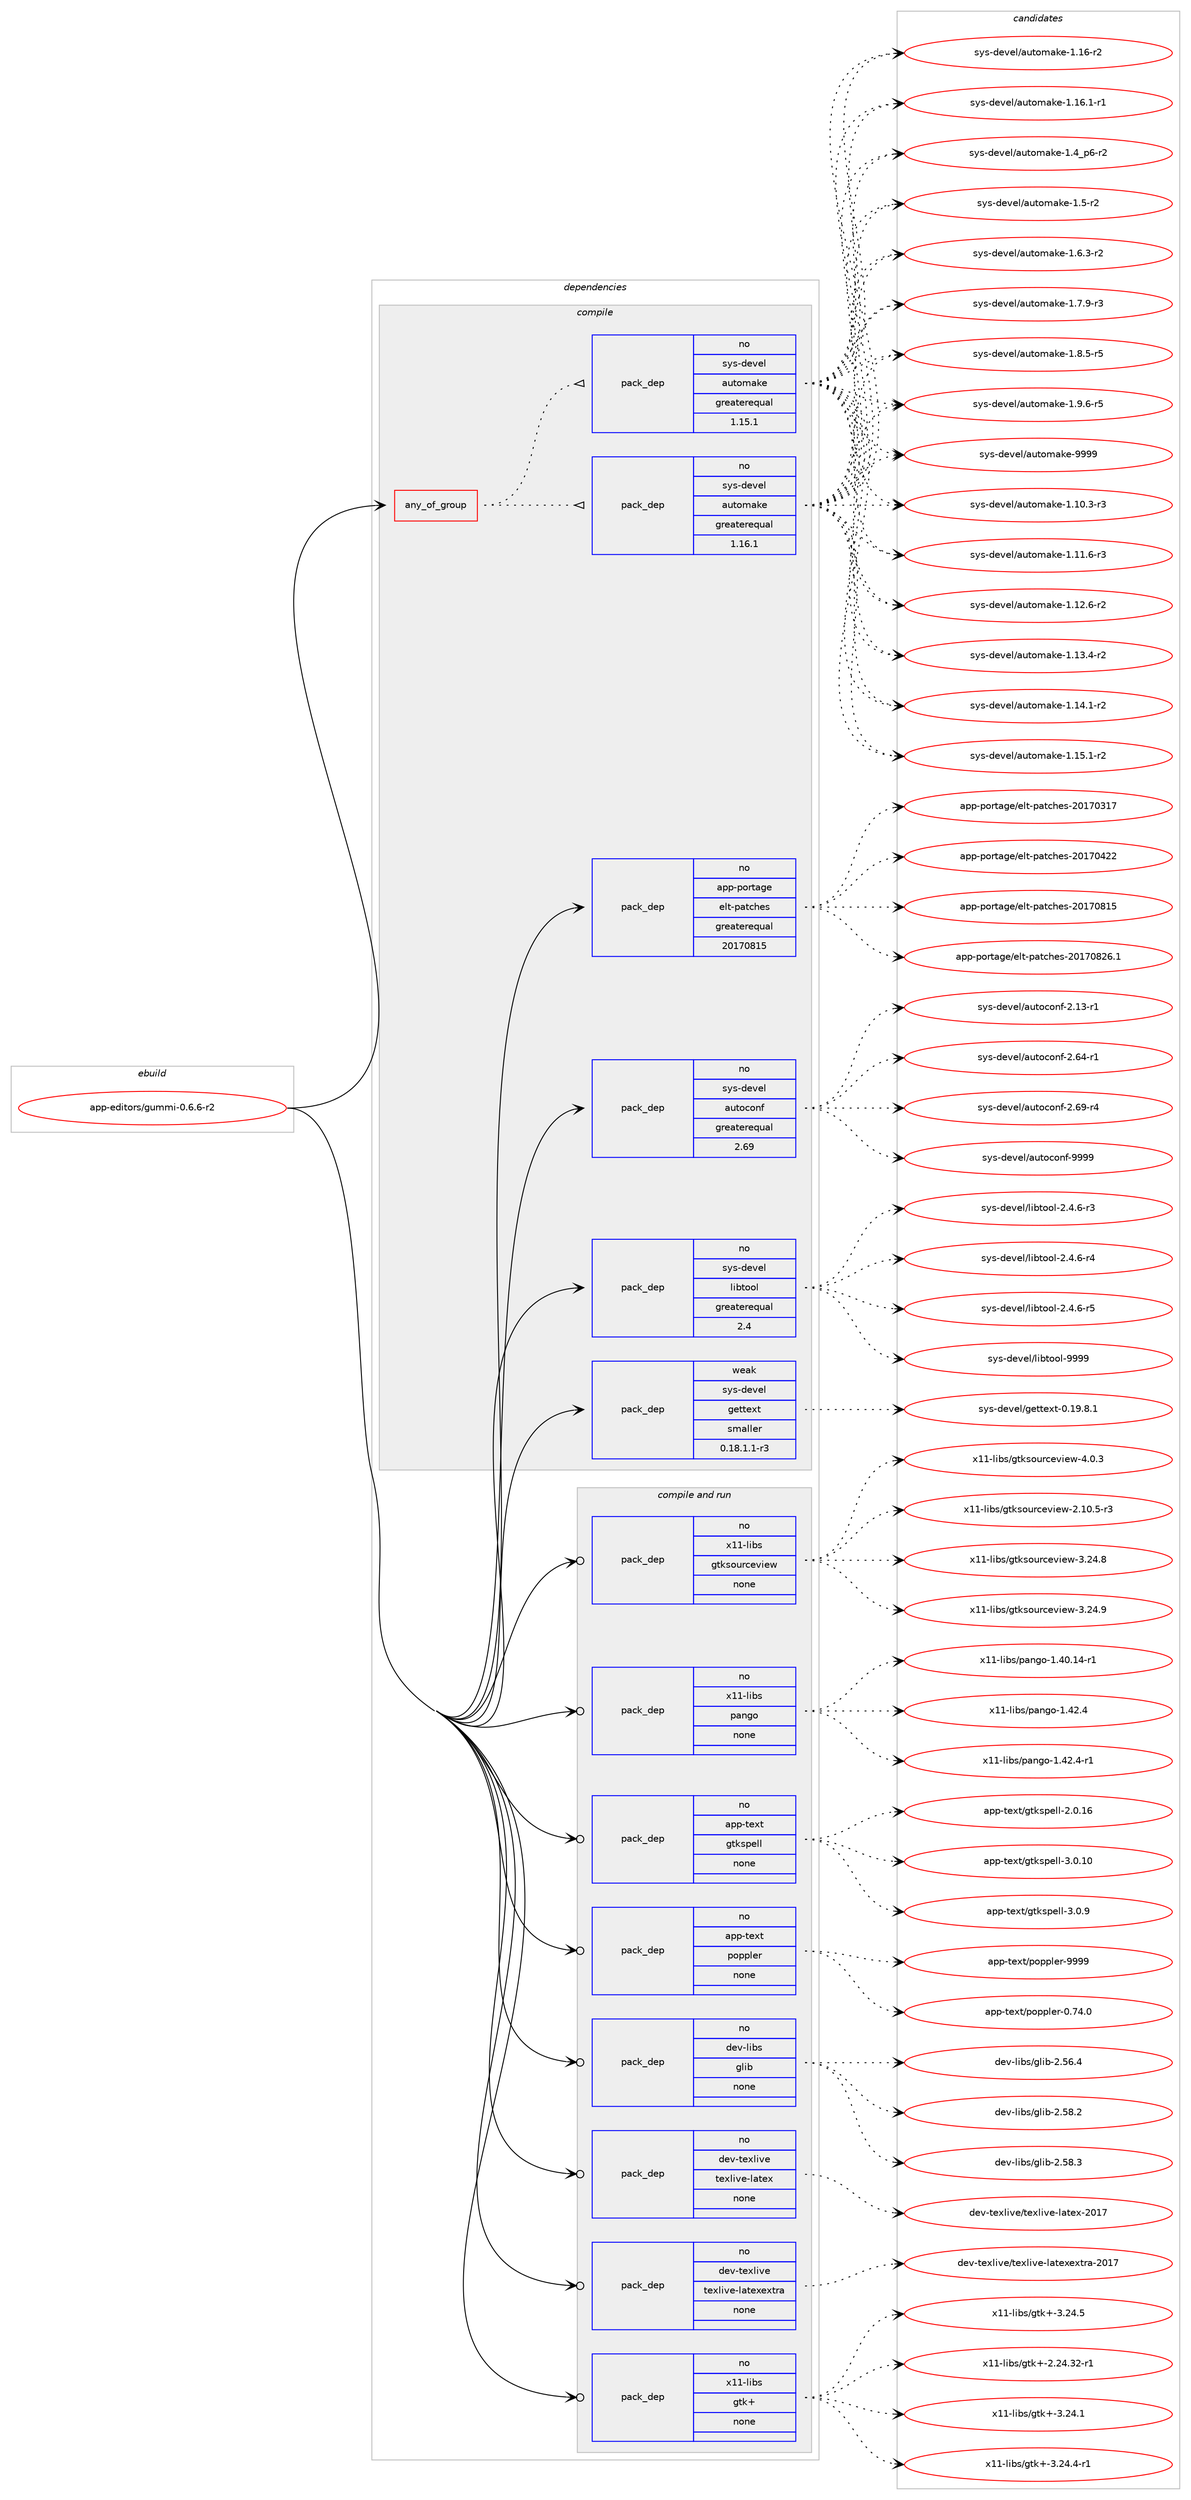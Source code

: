 digraph prolog {

# *************
# Graph options
# *************

newrank=true;
concentrate=true;
compound=true;
graph [rankdir=LR,fontname=Helvetica,fontsize=10,ranksep=1.5];#, ranksep=2.5, nodesep=0.2];
edge  [arrowhead=vee];
node  [fontname=Helvetica,fontsize=10];

# **********
# The ebuild
# **********

subgraph cluster_leftcol {
color=gray;
rank=same;
label=<<i>ebuild</i>>;
id [label="app-editors/gummi-0.6.6-r2", color=red, width=4, href="../app-editors/gummi-0.6.6-r2.svg"];
}

# ****************
# The dependencies
# ****************

subgraph cluster_midcol {
color=gray;
label=<<i>dependencies</i>>;
subgraph cluster_compile {
fillcolor="#eeeeee";
style=filled;
label=<<i>compile</i>>;
subgraph any19377 {
dependency1280064 [label=<<TABLE BORDER="0" CELLBORDER="1" CELLSPACING="0" CELLPADDING="4"><TR><TD CELLPADDING="10">any_of_group</TD></TR></TABLE>>, shape=none, color=red];subgraph pack911461 {
dependency1280065 [label=<<TABLE BORDER="0" CELLBORDER="1" CELLSPACING="0" CELLPADDING="4" WIDTH="220"><TR><TD ROWSPAN="6" CELLPADDING="30">pack_dep</TD></TR><TR><TD WIDTH="110">no</TD></TR><TR><TD>sys-devel</TD></TR><TR><TD>automake</TD></TR><TR><TD>greaterequal</TD></TR><TR><TD>1.16.1</TD></TR></TABLE>>, shape=none, color=blue];
}
dependency1280064:e -> dependency1280065:w [weight=20,style="dotted",arrowhead="oinv"];
subgraph pack911462 {
dependency1280066 [label=<<TABLE BORDER="0" CELLBORDER="1" CELLSPACING="0" CELLPADDING="4" WIDTH="220"><TR><TD ROWSPAN="6" CELLPADDING="30">pack_dep</TD></TR><TR><TD WIDTH="110">no</TD></TR><TR><TD>sys-devel</TD></TR><TR><TD>automake</TD></TR><TR><TD>greaterequal</TD></TR><TR><TD>1.15.1</TD></TR></TABLE>>, shape=none, color=blue];
}
dependency1280064:e -> dependency1280066:w [weight=20,style="dotted",arrowhead="oinv"];
}
id:e -> dependency1280064:w [weight=20,style="solid",arrowhead="vee"];
subgraph pack911463 {
dependency1280067 [label=<<TABLE BORDER="0" CELLBORDER="1" CELLSPACING="0" CELLPADDING="4" WIDTH="220"><TR><TD ROWSPAN="6" CELLPADDING="30">pack_dep</TD></TR><TR><TD WIDTH="110">no</TD></TR><TR><TD>app-portage</TD></TR><TR><TD>elt-patches</TD></TR><TR><TD>greaterequal</TD></TR><TR><TD>20170815</TD></TR></TABLE>>, shape=none, color=blue];
}
id:e -> dependency1280067:w [weight=20,style="solid",arrowhead="vee"];
subgraph pack911464 {
dependency1280068 [label=<<TABLE BORDER="0" CELLBORDER="1" CELLSPACING="0" CELLPADDING="4" WIDTH="220"><TR><TD ROWSPAN="6" CELLPADDING="30">pack_dep</TD></TR><TR><TD WIDTH="110">no</TD></TR><TR><TD>sys-devel</TD></TR><TR><TD>autoconf</TD></TR><TR><TD>greaterequal</TD></TR><TR><TD>2.69</TD></TR></TABLE>>, shape=none, color=blue];
}
id:e -> dependency1280068:w [weight=20,style="solid",arrowhead="vee"];
subgraph pack911465 {
dependency1280069 [label=<<TABLE BORDER="0" CELLBORDER="1" CELLSPACING="0" CELLPADDING="4" WIDTH="220"><TR><TD ROWSPAN="6" CELLPADDING="30">pack_dep</TD></TR><TR><TD WIDTH="110">no</TD></TR><TR><TD>sys-devel</TD></TR><TR><TD>libtool</TD></TR><TR><TD>greaterequal</TD></TR><TR><TD>2.4</TD></TR></TABLE>>, shape=none, color=blue];
}
id:e -> dependency1280069:w [weight=20,style="solid",arrowhead="vee"];
subgraph pack911466 {
dependency1280070 [label=<<TABLE BORDER="0" CELLBORDER="1" CELLSPACING="0" CELLPADDING="4" WIDTH="220"><TR><TD ROWSPAN="6" CELLPADDING="30">pack_dep</TD></TR><TR><TD WIDTH="110">weak</TD></TR><TR><TD>sys-devel</TD></TR><TR><TD>gettext</TD></TR><TR><TD>smaller</TD></TR><TR><TD>0.18.1.1-r3</TD></TR></TABLE>>, shape=none, color=blue];
}
id:e -> dependency1280070:w [weight=20,style="solid",arrowhead="vee"];
}
subgraph cluster_compileandrun {
fillcolor="#eeeeee";
style=filled;
label=<<i>compile and run</i>>;
subgraph pack911467 {
dependency1280071 [label=<<TABLE BORDER="0" CELLBORDER="1" CELLSPACING="0" CELLPADDING="4" WIDTH="220"><TR><TD ROWSPAN="6" CELLPADDING="30">pack_dep</TD></TR><TR><TD WIDTH="110">no</TD></TR><TR><TD>app-text</TD></TR><TR><TD>gtkspell</TD></TR><TR><TD>none</TD></TR><TR><TD></TD></TR></TABLE>>, shape=none, color=blue];
}
id:e -> dependency1280071:w [weight=20,style="solid",arrowhead="odotvee"];
subgraph pack911468 {
dependency1280072 [label=<<TABLE BORDER="0" CELLBORDER="1" CELLSPACING="0" CELLPADDING="4" WIDTH="220"><TR><TD ROWSPAN="6" CELLPADDING="30">pack_dep</TD></TR><TR><TD WIDTH="110">no</TD></TR><TR><TD>app-text</TD></TR><TR><TD>poppler</TD></TR><TR><TD>none</TD></TR><TR><TD></TD></TR></TABLE>>, shape=none, color=blue];
}
id:e -> dependency1280072:w [weight=20,style="solid",arrowhead="odotvee"];
subgraph pack911469 {
dependency1280073 [label=<<TABLE BORDER="0" CELLBORDER="1" CELLSPACING="0" CELLPADDING="4" WIDTH="220"><TR><TD ROWSPAN="6" CELLPADDING="30">pack_dep</TD></TR><TR><TD WIDTH="110">no</TD></TR><TR><TD>dev-libs</TD></TR><TR><TD>glib</TD></TR><TR><TD>none</TD></TR><TR><TD></TD></TR></TABLE>>, shape=none, color=blue];
}
id:e -> dependency1280073:w [weight=20,style="solid",arrowhead="odotvee"];
subgraph pack911470 {
dependency1280074 [label=<<TABLE BORDER="0" CELLBORDER="1" CELLSPACING="0" CELLPADDING="4" WIDTH="220"><TR><TD ROWSPAN="6" CELLPADDING="30">pack_dep</TD></TR><TR><TD WIDTH="110">no</TD></TR><TR><TD>dev-texlive</TD></TR><TR><TD>texlive-latex</TD></TR><TR><TD>none</TD></TR><TR><TD></TD></TR></TABLE>>, shape=none, color=blue];
}
id:e -> dependency1280074:w [weight=20,style="solid",arrowhead="odotvee"];
subgraph pack911471 {
dependency1280075 [label=<<TABLE BORDER="0" CELLBORDER="1" CELLSPACING="0" CELLPADDING="4" WIDTH="220"><TR><TD ROWSPAN="6" CELLPADDING="30">pack_dep</TD></TR><TR><TD WIDTH="110">no</TD></TR><TR><TD>dev-texlive</TD></TR><TR><TD>texlive-latexextra</TD></TR><TR><TD>none</TD></TR><TR><TD></TD></TR></TABLE>>, shape=none, color=blue];
}
id:e -> dependency1280075:w [weight=20,style="solid",arrowhead="odotvee"];
subgraph pack911472 {
dependency1280076 [label=<<TABLE BORDER="0" CELLBORDER="1" CELLSPACING="0" CELLPADDING="4" WIDTH="220"><TR><TD ROWSPAN="6" CELLPADDING="30">pack_dep</TD></TR><TR><TD WIDTH="110">no</TD></TR><TR><TD>x11-libs</TD></TR><TR><TD>gtk+</TD></TR><TR><TD>none</TD></TR><TR><TD></TD></TR></TABLE>>, shape=none, color=blue];
}
id:e -> dependency1280076:w [weight=20,style="solid",arrowhead="odotvee"];
subgraph pack911473 {
dependency1280077 [label=<<TABLE BORDER="0" CELLBORDER="1" CELLSPACING="0" CELLPADDING="4" WIDTH="220"><TR><TD ROWSPAN="6" CELLPADDING="30">pack_dep</TD></TR><TR><TD WIDTH="110">no</TD></TR><TR><TD>x11-libs</TD></TR><TR><TD>gtksourceview</TD></TR><TR><TD>none</TD></TR><TR><TD></TD></TR></TABLE>>, shape=none, color=blue];
}
id:e -> dependency1280077:w [weight=20,style="solid",arrowhead="odotvee"];
subgraph pack911474 {
dependency1280078 [label=<<TABLE BORDER="0" CELLBORDER="1" CELLSPACING="0" CELLPADDING="4" WIDTH="220"><TR><TD ROWSPAN="6" CELLPADDING="30">pack_dep</TD></TR><TR><TD WIDTH="110">no</TD></TR><TR><TD>x11-libs</TD></TR><TR><TD>pango</TD></TR><TR><TD>none</TD></TR><TR><TD></TD></TR></TABLE>>, shape=none, color=blue];
}
id:e -> dependency1280078:w [weight=20,style="solid",arrowhead="odotvee"];
}
subgraph cluster_run {
fillcolor="#eeeeee";
style=filled;
label=<<i>run</i>>;
}
}

# **************
# The candidates
# **************

subgraph cluster_choices {
rank=same;
color=gray;
label=<<i>candidates</i>>;

subgraph choice911461 {
color=black;
nodesep=1;
choice11512111545100101118101108479711711611110997107101454946494846514511451 [label="sys-devel/automake-1.10.3-r3", color=red, width=4,href="../sys-devel/automake-1.10.3-r3.svg"];
choice11512111545100101118101108479711711611110997107101454946494946544511451 [label="sys-devel/automake-1.11.6-r3", color=red, width=4,href="../sys-devel/automake-1.11.6-r3.svg"];
choice11512111545100101118101108479711711611110997107101454946495046544511450 [label="sys-devel/automake-1.12.6-r2", color=red, width=4,href="../sys-devel/automake-1.12.6-r2.svg"];
choice11512111545100101118101108479711711611110997107101454946495146524511450 [label="sys-devel/automake-1.13.4-r2", color=red, width=4,href="../sys-devel/automake-1.13.4-r2.svg"];
choice11512111545100101118101108479711711611110997107101454946495246494511450 [label="sys-devel/automake-1.14.1-r2", color=red, width=4,href="../sys-devel/automake-1.14.1-r2.svg"];
choice11512111545100101118101108479711711611110997107101454946495346494511450 [label="sys-devel/automake-1.15.1-r2", color=red, width=4,href="../sys-devel/automake-1.15.1-r2.svg"];
choice1151211154510010111810110847971171161111099710710145494649544511450 [label="sys-devel/automake-1.16-r2", color=red, width=4,href="../sys-devel/automake-1.16-r2.svg"];
choice11512111545100101118101108479711711611110997107101454946495446494511449 [label="sys-devel/automake-1.16.1-r1", color=red, width=4,href="../sys-devel/automake-1.16.1-r1.svg"];
choice115121115451001011181011084797117116111109971071014549465295112544511450 [label="sys-devel/automake-1.4_p6-r2", color=red, width=4,href="../sys-devel/automake-1.4_p6-r2.svg"];
choice11512111545100101118101108479711711611110997107101454946534511450 [label="sys-devel/automake-1.5-r2", color=red, width=4,href="../sys-devel/automake-1.5-r2.svg"];
choice115121115451001011181011084797117116111109971071014549465446514511450 [label="sys-devel/automake-1.6.3-r2", color=red, width=4,href="../sys-devel/automake-1.6.3-r2.svg"];
choice115121115451001011181011084797117116111109971071014549465546574511451 [label="sys-devel/automake-1.7.9-r3", color=red, width=4,href="../sys-devel/automake-1.7.9-r3.svg"];
choice115121115451001011181011084797117116111109971071014549465646534511453 [label="sys-devel/automake-1.8.5-r5", color=red, width=4,href="../sys-devel/automake-1.8.5-r5.svg"];
choice115121115451001011181011084797117116111109971071014549465746544511453 [label="sys-devel/automake-1.9.6-r5", color=red, width=4,href="../sys-devel/automake-1.9.6-r5.svg"];
choice115121115451001011181011084797117116111109971071014557575757 [label="sys-devel/automake-9999", color=red, width=4,href="../sys-devel/automake-9999.svg"];
dependency1280065:e -> choice11512111545100101118101108479711711611110997107101454946494846514511451:w [style=dotted,weight="100"];
dependency1280065:e -> choice11512111545100101118101108479711711611110997107101454946494946544511451:w [style=dotted,weight="100"];
dependency1280065:e -> choice11512111545100101118101108479711711611110997107101454946495046544511450:w [style=dotted,weight="100"];
dependency1280065:e -> choice11512111545100101118101108479711711611110997107101454946495146524511450:w [style=dotted,weight="100"];
dependency1280065:e -> choice11512111545100101118101108479711711611110997107101454946495246494511450:w [style=dotted,weight="100"];
dependency1280065:e -> choice11512111545100101118101108479711711611110997107101454946495346494511450:w [style=dotted,weight="100"];
dependency1280065:e -> choice1151211154510010111810110847971171161111099710710145494649544511450:w [style=dotted,weight="100"];
dependency1280065:e -> choice11512111545100101118101108479711711611110997107101454946495446494511449:w [style=dotted,weight="100"];
dependency1280065:e -> choice115121115451001011181011084797117116111109971071014549465295112544511450:w [style=dotted,weight="100"];
dependency1280065:e -> choice11512111545100101118101108479711711611110997107101454946534511450:w [style=dotted,weight="100"];
dependency1280065:e -> choice115121115451001011181011084797117116111109971071014549465446514511450:w [style=dotted,weight="100"];
dependency1280065:e -> choice115121115451001011181011084797117116111109971071014549465546574511451:w [style=dotted,weight="100"];
dependency1280065:e -> choice115121115451001011181011084797117116111109971071014549465646534511453:w [style=dotted,weight="100"];
dependency1280065:e -> choice115121115451001011181011084797117116111109971071014549465746544511453:w [style=dotted,weight="100"];
dependency1280065:e -> choice115121115451001011181011084797117116111109971071014557575757:w [style=dotted,weight="100"];
}
subgraph choice911462 {
color=black;
nodesep=1;
choice11512111545100101118101108479711711611110997107101454946494846514511451 [label="sys-devel/automake-1.10.3-r3", color=red, width=4,href="../sys-devel/automake-1.10.3-r3.svg"];
choice11512111545100101118101108479711711611110997107101454946494946544511451 [label="sys-devel/automake-1.11.6-r3", color=red, width=4,href="../sys-devel/automake-1.11.6-r3.svg"];
choice11512111545100101118101108479711711611110997107101454946495046544511450 [label="sys-devel/automake-1.12.6-r2", color=red, width=4,href="../sys-devel/automake-1.12.6-r2.svg"];
choice11512111545100101118101108479711711611110997107101454946495146524511450 [label="sys-devel/automake-1.13.4-r2", color=red, width=4,href="../sys-devel/automake-1.13.4-r2.svg"];
choice11512111545100101118101108479711711611110997107101454946495246494511450 [label="sys-devel/automake-1.14.1-r2", color=red, width=4,href="../sys-devel/automake-1.14.1-r2.svg"];
choice11512111545100101118101108479711711611110997107101454946495346494511450 [label="sys-devel/automake-1.15.1-r2", color=red, width=4,href="../sys-devel/automake-1.15.1-r2.svg"];
choice1151211154510010111810110847971171161111099710710145494649544511450 [label="sys-devel/automake-1.16-r2", color=red, width=4,href="../sys-devel/automake-1.16-r2.svg"];
choice11512111545100101118101108479711711611110997107101454946495446494511449 [label="sys-devel/automake-1.16.1-r1", color=red, width=4,href="../sys-devel/automake-1.16.1-r1.svg"];
choice115121115451001011181011084797117116111109971071014549465295112544511450 [label="sys-devel/automake-1.4_p6-r2", color=red, width=4,href="../sys-devel/automake-1.4_p6-r2.svg"];
choice11512111545100101118101108479711711611110997107101454946534511450 [label="sys-devel/automake-1.5-r2", color=red, width=4,href="../sys-devel/automake-1.5-r2.svg"];
choice115121115451001011181011084797117116111109971071014549465446514511450 [label="sys-devel/automake-1.6.3-r2", color=red, width=4,href="../sys-devel/automake-1.6.3-r2.svg"];
choice115121115451001011181011084797117116111109971071014549465546574511451 [label="sys-devel/automake-1.7.9-r3", color=red, width=4,href="../sys-devel/automake-1.7.9-r3.svg"];
choice115121115451001011181011084797117116111109971071014549465646534511453 [label="sys-devel/automake-1.8.5-r5", color=red, width=4,href="../sys-devel/automake-1.8.5-r5.svg"];
choice115121115451001011181011084797117116111109971071014549465746544511453 [label="sys-devel/automake-1.9.6-r5", color=red, width=4,href="../sys-devel/automake-1.9.6-r5.svg"];
choice115121115451001011181011084797117116111109971071014557575757 [label="sys-devel/automake-9999", color=red, width=4,href="../sys-devel/automake-9999.svg"];
dependency1280066:e -> choice11512111545100101118101108479711711611110997107101454946494846514511451:w [style=dotted,weight="100"];
dependency1280066:e -> choice11512111545100101118101108479711711611110997107101454946494946544511451:w [style=dotted,weight="100"];
dependency1280066:e -> choice11512111545100101118101108479711711611110997107101454946495046544511450:w [style=dotted,weight="100"];
dependency1280066:e -> choice11512111545100101118101108479711711611110997107101454946495146524511450:w [style=dotted,weight="100"];
dependency1280066:e -> choice11512111545100101118101108479711711611110997107101454946495246494511450:w [style=dotted,weight="100"];
dependency1280066:e -> choice11512111545100101118101108479711711611110997107101454946495346494511450:w [style=dotted,weight="100"];
dependency1280066:e -> choice1151211154510010111810110847971171161111099710710145494649544511450:w [style=dotted,weight="100"];
dependency1280066:e -> choice11512111545100101118101108479711711611110997107101454946495446494511449:w [style=dotted,weight="100"];
dependency1280066:e -> choice115121115451001011181011084797117116111109971071014549465295112544511450:w [style=dotted,weight="100"];
dependency1280066:e -> choice11512111545100101118101108479711711611110997107101454946534511450:w [style=dotted,weight="100"];
dependency1280066:e -> choice115121115451001011181011084797117116111109971071014549465446514511450:w [style=dotted,weight="100"];
dependency1280066:e -> choice115121115451001011181011084797117116111109971071014549465546574511451:w [style=dotted,weight="100"];
dependency1280066:e -> choice115121115451001011181011084797117116111109971071014549465646534511453:w [style=dotted,weight="100"];
dependency1280066:e -> choice115121115451001011181011084797117116111109971071014549465746544511453:w [style=dotted,weight="100"];
dependency1280066:e -> choice115121115451001011181011084797117116111109971071014557575757:w [style=dotted,weight="100"];
}
subgraph choice911463 {
color=black;
nodesep=1;
choice97112112451121111141169710310147101108116451129711699104101115455048495548514955 [label="app-portage/elt-patches-20170317", color=red, width=4,href="../app-portage/elt-patches-20170317.svg"];
choice97112112451121111141169710310147101108116451129711699104101115455048495548525050 [label="app-portage/elt-patches-20170422", color=red, width=4,href="../app-portage/elt-patches-20170422.svg"];
choice97112112451121111141169710310147101108116451129711699104101115455048495548564953 [label="app-portage/elt-patches-20170815", color=red, width=4,href="../app-portage/elt-patches-20170815.svg"];
choice971121124511211111411697103101471011081164511297116991041011154550484955485650544649 [label="app-portage/elt-patches-20170826.1", color=red, width=4,href="../app-portage/elt-patches-20170826.1.svg"];
dependency1280067:e -> choice97112112451121111141169710310147101108116451129711699104101115455048495548514955:w [style=dotted,weight="100"];
dependency1280067:e -> choice97112112451121111141169710310147101108116451129711699104101115455048495548525050:w [style=dotted,weight="100"];
dependency1280067:e -> choice97112112451121111141169710310147101108116451129711699104101115455048495548564953:w [style=dotted,weight="100"];
dependency1280067:e -> choice971121124511211111411697103101471011081164511297116991041011154550484955485650544649:w [style=dotted,weight="100"];
}
subgraph choice911464 {
color=black;
nodesep=1;
choice1151211154510010111810110847971171161119911111010245504649514511449 [label="sys-devel/autoconf-2.13-r1", color=red, width=4,href="../sys-devel/autoconf-2.13-r1.svg"];
choice1151211154510010111810110847971171161119911111010245504654524511449 [label="sys-devel/autoconf-2.64-r1", color=red, width=4,href="../sys-devel/autoconf-2.64-r1.svg"];
choice1151211154510010111810110847971171161119911111010245504654574511452 [label="sys-devel/autoconf-2.69-r4", color=red, width=4,href="../sys-devel/autoconf-2.69-r4.svg"];
choice115121115451001011181011084797117116111991111101024557575757 [label="sys-devel/autoconf-9999", color=red, width=4,href="../sys-devel/autoconf-9999.svg"];
dependency1280068:e -> choice1151211154510010111810110847971171161119911111010245504649514511449:w [style=dotted,weight="100"];
dependency1280068:e -> choice1151211154510010111810110847971171161119911111010245504654524511449:w [style=dotted,weight="100"];
dependency1280068:e -> choice1151211154510010111810110847971171161119911111010245504654574511452:w [style=dotted,weight="100"];
dependency1280068:e -> choice115121115451001011181011084797117116111991111101024557575757:w [style=dotted,weight="100"];
}
subgraph choice911465 {
color=black;
nodesep=1;
choice1151211154510010111810110847108105981161111111084550465246544511451 [label="sys-devel/libtool-2.4.6-r3", color=red, width=4,href="../sys-devel/libtool-2.4.6-r3.svg"];
choice1151211154510010111810110847108105981161111111084550465246544511452 [label="sys-devel/libtool-2.4.6-r4", color=red, width=4,href="../sys-devel/libtool-2.4.6-r4.svg"];
choice1151211154510010111810110847108105981161111111084550465246544511453 [label="sys-devel/libtool-2.4.6-r5", color=red, width=4,href="../sys-devel/libtool-2.4.6-r5.svg"];
choice1151211154510010111810110847108105981161111111084557575757 [label="sys-devel/libtool-9999", color=red, width=4,href="../sys-devel/libtool-9999.svg"];
dependency1280069:e -> choice1151211154510010111810110847108105981161111111084550465246544511451:w [style=dotted,weight="100"];
dependency1280069:e -> choice1151211154510010111810110847108105981161111111084550465246544511452:w [style=dotted,weight="100"];
dependency1280069:e -> choice1151211154510010111810110847108105981161111111084550465246544511453:w [style=dotted,weight="100"];
dependency1280069:e -> choice1151211154510010111810110847108105981161111111084557575757:w [style=dotted,weight="100"];
}
subgraph choice911466 {
color=black;
nodesep=1;
choice1151211154510010111810110847103101116116101120116454846495746564649 [label="sys-devel/gettext-0.19.8.1", color=red, width=4,href="../sys-devel/gettext-0.19.8.1.svg"];
dependency1280070:e -> choice1151211154510010111810110847103101116116101120116454846495746564649:w [style=dotted,weight="100"];
}
subgraph choice911467 {
color=black;
nodesep=1;
choice97112112451161011201164710311610711511210110810845504648464954 [label="app-text/gtkspell-2.0.16", color=red, width=4,href="../app-text/gtkspell-2.0.16.svg"];
choice97112112451161011201164710311610711511210110810845514648464948 [label="app-text/gtkspell-3.0.10", color=red, width=4,href="../app-text/gtkspell-3.0.10.svg"];
choice971121124511610112011647103116107115112101108108455146484657 [label="app-text/gtkspell-3.0.9", color=red, width=4,href="../app-text/gtkspell-3.0.9.svg"];
dependency1280071:e -> choice97112112451161011201164710311610711511210110810845504648464954:w [style=dotted,weight="100"];
dependency1280071:e -> choice97112112451161011201164710311610711511210110810845514648464948:w [style=dotted,weight="100"];
dependency1280071:e -> choice971121124511610112011647103116107115112101108108455146484657:w [style=dotted,weight="100"];
}
subgraph choice911468 {
color=black;
nodesep=1;
choice97112112451161011201164711211111211210810111445484655524648 [label="app-text/poppler-0.74.0", color=red, width=4,href="../app-text/poppler-0.74.0.svg"];
choice9711211245116101120116471121111121121081011144557575757 [label="app-text/poppler-9999", color=red, width=4,href="../app-text/poppler-9999.svg"];
dependency1280072:e -> choice97112112451161011201164711211111211210810111445484655524648:w [style=dotted,weight="100"];
dependency1280072:e -> choice9711211245116101120116471121111121121081011144557575757:w [style=dotted,weight="100"];
}
subgraph choice911469 {
color=black;
nodesep=1;
choice1001011184510810598115471031081059845504653544652 [label="dev-libs/glib-2.56.4", color=red, width=4,href="../dev-libs/glib-2.56.4.svg"];
choice1001011184510810598115471031081059845504653564650 [label="dev-libs/glib-2.58.2", color=red, width=4,href="../dev-libs/glib-2.58.2.svg"];
choice1001011184510810598115471031081059845504653564651 [label="dev-libs/glib-2.58.3", color=red, width=4,href="../dev-libs/glib-2.58.3.svg"];
dependency1280073:e -> choice1001011184510810598115471031081059845504653544652:w [style=dotted,weight="100"];
dependency1280073:e -> choice1001011184510810598115471031081059845504653564650:w [style=dotted,weight="100"];
dependency1280073:e -> choice1001011184510810598115471031081059845504653564651:w [style=dotted,weight="100"];
}
subgraph choice911470 {
color=black;
nodesep=1;
choice100101118451161011201081051181014711610112010810511810145108971161011204550484955 [label="dev-texlive/texlive-latex-2017", color=red, width=4,href="../dev-texlive/texlive-latex-2017.svg"];
dependency1280074:e -> choice100101118451161011201081051181014711610112010810511810145108971161011204550484955:w [style=dotted,weight="100"];
}
subgraph choice911471 {
color=black;
nodesep=1;
choice10010111845116101120108105118101471161011201081051181014510897116101120101120116114974550484955 [label="dev-texlive/texlive-latexextra-2017", color=red, width=4,href="../dev-texlive/texlive-latexextra-2017.svg"];
dependency1280075:e -> choice10010111845116101120108105118101471161011201081051181014510897116101120101120116114974550484955:w [style=dotted,weight="100"];
}
subgraph choice911472 {
color=black;
nodesep=1;
choice12049494510810598115471031161074345504650524651504511449 [label="x11-libs/gtk+-2.24.32-r1", color=red, width=4,href="../x11-libs/gtk+-2.24.32-r1.svg"];
choice12049494510810598115471031161074345514650524649 [label="x11-libs/gtk+-3.24.1", color=red, width=4,href="../x11-libs/gtk+-3.24.1.svg"];
choice120494945108105981154710311610743455146505246524511449 [label="x11-libs/gtk+-3.24.4-r1", color=red, width=4,href="../x11-libs/gtk+-3.24.4-r1.svg"];
choice12049494510810598115471031161074345514650524653 [label="x11-libs/gtk+-3.24.5", color=red, width=4,href="../x11-libs/gtk+-3.24.5.svg"];
dependency1280076:e -> choice12049494510810598115471031161074345504650524651504511449:w [style=dotted,weight="100"];
dependency1280076:e -> choice12049494510810598115471031161074345514650524649:w [style=dotted,weight="100"];
dependency1280076:e -> choice120494945108105981154710311610743455146505246524511449:w [style=dotted,weight="100"];
dependency1280076:e -> choice12049494510810598115471031161074345514650524653:w [style=dotted,weight="100"];
}
subgraph choice911473 {
color=black;
nodesep=1;
choice120494945108105981154710311610711511111711499101118105101119455046494846534511451 [label="x11-libs/gtksourceview-2.10.5-r3", color=red, width=4,href="../x11-libs/gtksourceview-2.10.5-r3.svg"];
choice12049494510810598115471031161071151111171149910111810510111945514650524656 [label="x11-libs/gtksourceview-3.24.8", color=red, width=4,href="../x11-libs/gtksourceview-3.24.8.svg"];
choice12049494510810598115471031161071151111171149910111810510111945514650524657 [label="x11-libs/gtksourceview-3.24.9", color=red, width=4,href="../x11-libs/gtksourceview-3.24.9.svg"];
choice120494945108105981154710311610711511111711499101118105101119455246484651 [label="x11-libs/gtksourceview-4.0.3", color=red, width=4,href="../x11-libs/gtksourceview-4.0.3.svg"];
dependency1280077:e -> choice120494945108105981154710311610711511111711499101118105101119455046494846534511451:w [style=dotted,weight="100"];
dependency1280077:e -> choice12049494510810598115471031161071151111171149910111810510111945514650524656:w [style=dotted,weight="100"];
dependency1280077:e -> choice12049494510810598115471031161071151111171149910111810510111945514650524657:w [style=dotted,weight="100"];
dependency1280077:e -> choice120494945108105981154710311610711511111711499101118105101119455246484651:w [style=dotted,weight="100"];
}
subgraph choice911474 {
color=black;
nodesep=1;
choice12049494510810598115471129711010311145494652484649524511449 [label="x11-libs/pango-1.40.14-r1", color=red, width=4,href="../x11-libs/pango-1.40.14-r1.svg"];
choice12049494510810598115471129711010311145494652504652 [label="x11-libs/pango-1.42.4", color=red, width=4,href="../x11-libs/pango-1.42.4.svg"];
choice120494945108105981154711297110103111454946525046524511449 [label="x11-libs/pango-1.42.4-r1", color=red, width=4,href="../x11-libs/pango-1.42.4-r1.svg"];
dependency1280078:e -> choice12049494510810598115471129711010311145494652484649524511449:w [style=dotted,weight="100"];
dependency1280078:e -> choice12049494510810598115471129711010311145494652504652:w [style=dotted,weight="100"];
dependency1280078:e -> choice120494945108105981154711297110103111454946525046524511449:w [style=dotted,weight="100"];
}
}

}
